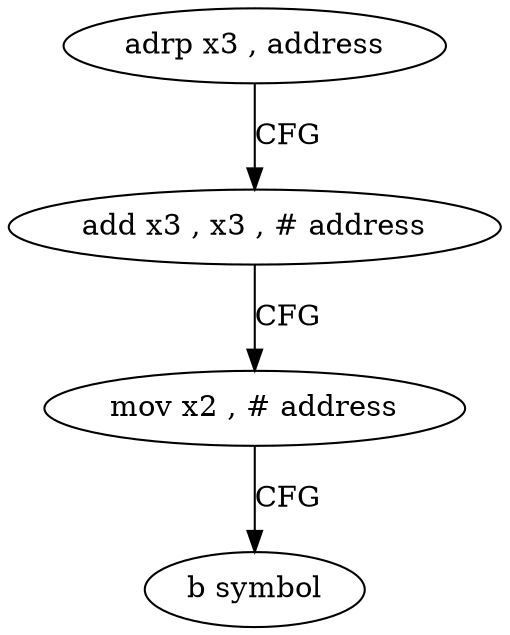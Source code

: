 digraph "func" {
"4214356" [label = "adrp x3 , address" ]
"4214360" [label = "add x3 , x3 , # address" ]
"4214364" [label = "mov x2 , # address" ]
"4214368" [label = "b symbol" ]
"4214356" -> "4214360" [ label = "CFG" ]
"4214360" -> "4214364" [ label = "CFG" ]
"4214364" -> "4214368" [ label = "CFG" ]
}
